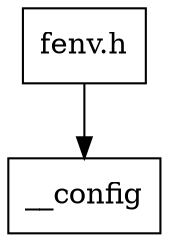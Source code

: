 digraph "dependencies" {
  header_1 [ shape="box", label="fenv.h"];
  header_2 [ shape="box", label="__config"];
  header_1 -> header_2;
}